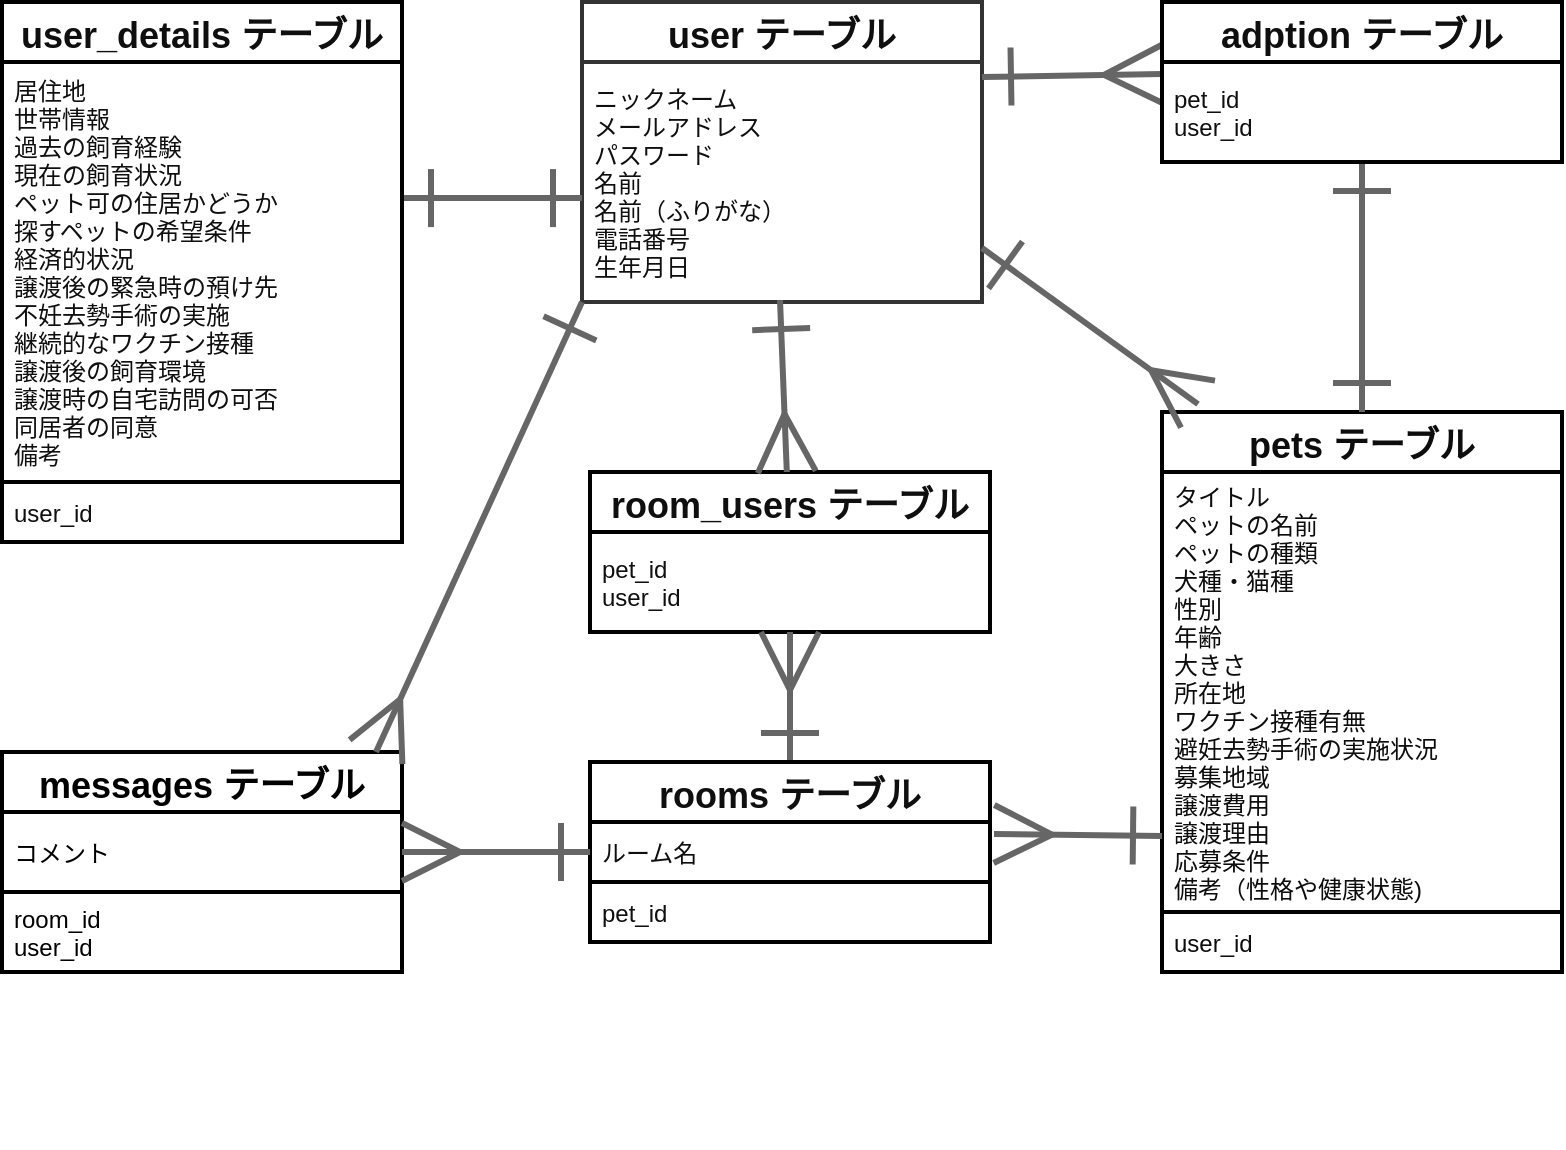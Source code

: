 <mxfile>
    <diagram id="DGppgrTtbLY9L6xU3UOf" name="ページ1">
        <mxGraphModel dx="454" dy="680" grid="1" gridSize="10" guides="1" tooltips="1" connect="1" arrows="1" fold="1" page="1" pageScale="1" pageWidth="827" pageHeight="1169" math="0" shadow="0">
            <root>
                <mxCell id="0"/>
                <mxCell id="1" parent="0"/>
                <mxCell id="2" value="user テーブル" style="swimlane;fontStyle=1;childLayout=stackLayout;horizontal=1;startSize=30;horizontalStack=0;resizeParent=1;resizeParentMax=0;resizeLast=0;collapsible=1;marginBottom=0;align=center;fontSize=18;strokeWidth=2;fillColor=#FFFFFF;strokeColor=#333333;fontColor=#0F0F0F;" parent="1" vertex="1">
                    <mxGeometry x="310" y="240" width="200" height="150" as="geometry">
                        <mxRectangle x="40" y="140" width="60" height="30" as="alternateBounds"/>
                    </mxGeometry>
                </mxCell>
                <mxCell id="3" value="ニックネーム&#10;メールアドレス&#10;パスワード&#10;名前&#10;名前（ふりがな）&#10;電話番号&#10;生年月日" style="text;spacingLeft=4;spacingRight=4;overflow=hidden;rotatable=0;points=[[0,0.5],[1,0.5]];portConstraint=eastwest;fontSize=12;verticalAlign=middle;fontStyle=0;strokeWidth=2;fillColor=#FFFFFF;strokeColor=#333333;fontColor=#0F0F0F;" parent="2" vertex="1">
                    <mxGeometry y="30" width="200" height="120" as="geometry"/>
                </mxCell>
                <mxCell id="9" value="pets テーブル" style="swimlane;fontStyle=1;childLayout=stackLayout;horizontal=1;startSize=30;horizontalStack=0;resizeParent=1;resizeParentMax=0;resizeLast=0;collapsible=1;marginBottom=0;align=center;fontSize=18;strokeWidth=2;strokeColor=#000000;fontColor=#0D0D0D;fillColor=#FFFFFF;" parent="1" vertex="1">
                    <mxGeometry x="600" y="445" width="200" height="280" as="geometry">
                        <mxRectangle x="40" y="140" width="60" height="30" as="alternateBounds"/>
                    </mxGeometry>
                </mxCell>
                <mxCell id="10" value="タイトル&#10;ペットの名前&#10;ペットの種類&#10;犬種・猫種&#10;性別&#10;年齢&#10;大きさ&#10;所在地&#10;ワクチン接種有無&#10;避妊去勢手術の実施状況&#10;募集地域&#10;譲渡費用&#10;譲渡理由&#10;応募条件&#10;備考（性格や健康状態)" style="text;spacingLeft=4;spacingRight=4;overflow=hidden;rotatable=0;points=[[0,0.5],[1,0.5]];portConstraint=eastwest;fontSize=12;verticalAlign=middle;fontStyle=0;strokeWidth=2;strokeColor=#000000;fontColor=#0D0D0D;fillColor=#FFFFFF;" parent="9" vertex="1">
                    <mxGeometry y="30" width="200" height="220" as="geometry"/>
                </mxCell>
                <mxCell id="11" value="user_id" style="text;spacingLeft=4;spacingRight=4;overflow=hidden;rotatable=0;points=[[0,0.5],[1,0.5]];portConstraint=eastwest;fontSize=12;verticalAlign=middle;strokeWidth=2;strokeColor=#000000;fontColor=#0D0D0D;fillColor=#FFFFFF;" parent="9" vertex="1">
                    <mxGeometry y="250" width="200" height="30" as="geometry"/>
                </mxCell>
                <mxCell id="12" value="messages テーブル" style="swimlane;fontStyle=1;childLayout=stackLayout;horizontal=1;startSize=30;horizontalStack=0;resizeParent=1;resizeParentMax=0;resizeLast=0;collapsible=1;marginBottom=0;align=center;fontSize=18;strokeWidth=2;strokeColor=#000000;fillColor=#FFFFFF;fontColor=#000000;" parent="1" vertex="1">
                    <mxGeometry x="20" y="615" width="200" height="110" as="geometry">
                        <mxRectangle x="40" y="140" width="60" height="30" as="alternateBounds"/>
                    </mxGeometry>
                </mxCell>
                <mxCell id="13" value="コメント" style="text;spacingLeft=4;spacingRight=4;overflow=hidden;rotatable=0;points=[[0,0.5],[1,0.5]];portConstraint=eastwest;fontSize=12;verticalAlign=middle;fontStyle=0;strokeWidth=2;strokeColor=#000000;fillColor=#FFFFFF;fontColor=#000000;" parent="12" vertex="1">
                    <mxGeometry y="30" width="200" height="40" as="geometry"/>
                </mxCell>
                <mxCell id="14" value="room_id&#10;user_id" style="text;spacingLeft=4;spacingRight=4;overflow=hidden;rotatable=0;points=[[0,0.5],[1,0.5]];portConstraint=eastwest;fontSize=12;verticalAlign=middle;strokeWidth=2;strokeColor=#000000;fillColor=#FFFFFF;fontColor=#000000;" parent="12" vertex="1">
                    <mxGeometry y="70" width="200" height="40" as="geometry"/>
                </mxCell>
                <mxCell id="32" value="room_users テーブル" style="swimlane;fontStyle=1;childLayout=stackLayout;horizontal=1;startSize=30;horizontalStack=0;resizeParent=1;resizeParentMax=0;resizeLast=0;collapsible=1;marginBottom=0;align=center;fontSize=18;strokeWidth=2;strokeColor=#000000;fontColor=#0F0F0F;fillColor=#FFFFFF;" parent="1" vertex="1">
                    <mxGeometry x="314" y="475" width="200" height="80" as="geometry">
                        <mxRectangle x="40" y="140" width="60" height="30" as="alternateBounds"/>
                    </mxGeometry>
                </mxCell>
                <mxCell id="33" value="pet_id&#10;user_id" style="text;spacingLeft=4;spacingRight=4;overflow=hidden;rotatable=0;points=[[0,0.5],[1,0.5]];portConstraint=eastwest;fontSize=12;verticalAlign=middle;fontStyle=0;strokeWidth=2;strokeColor=#000000;fontColor=#0F0F0F;fillColor=#FFFFFF;" parent="32" vertex="1">
                    <mxGeometry y="30" width="200" height="50" as="geometry"/>
                </mxCell>
                <mxCell id="41" value="" style="endArrow=ERone;html=1;endSize=25;strokeWidth=3;startSize=25;startArrow=ERone;startFill=0;endFill=0;exitX=1;exitY=0.324;exitDx=0;exitDy=0;exitPerimeter=0;entryX=0;entryY=0.567;entryDx=0;entryDy=0;entryPerimeter=0;fillColor=#f5f5f5;strokeColor=#666666;" parent="1" source="16" target="3" edge="1">
                    <mxGeometry width="50" height="50" relative="1" as="geometry">
                        <mxPoint x="134" y="513" as="sourcePoint"/>
                        <mxPoint x="25" y="365" as="targetPoint"/>
                    </mxGeometry>
                </mxCell>
                <mxCell id="49" value="" style="endArrow=ERmany;html=1;endSize=25;strokeWidth=3;startSize=25;startArrow=ERone;startFill=0;endFill=0;exitX=1;exitY=0.775;exitDx=0;exitDy=0;exitPerimeter=0;entryX=0.09;entryY=-0.014;entryDx=0;entryDy=0;entryPerimeter=0;fillColor=#f5f5f5;strokeColor=#666666;" edge="1" parent="1" source="3" target="9">
                    <mxGeometry width="50" height="50" relative="1" as="geometry">
                        <mxPoint x="354" y="437.0" as="sourcePoint"/>
                        <mxPoint x="414" y="437.0" as="targetPoint"/>
                    </mxGeometry>
                </mxCell>
                <mxCell id="50" value="" style="endArrow=ERmany;html=1;endSize=25;strokeWidth=3;startSize=25;startArrow=ERone;startFill=0;endFill=0;exitX=0.495;exitY=0.992;exitDx=0;exitDy=0;exitPerimeter=0;fillColor=#f5f5f5;strokeColor=#666666;" edge="1" parent="1" source="3" target="32">
                    <mxGeometry width="50" height="50" relative="1" as="geometry">
                        <mxPoint x="440" y="250" as="sourcePoint"/>
                        <mxPoint x="510" y="397" as="targetPoint"/>
                    </mxGeometry>
                </mxCell>
                <mxCell id="51" value="" style="endArrow=ERmany;html=1;endSize=25;strokeWidth=3;startSize=25;startArrow=ERone;startFill=0;endFill=0;exitX=0.5;exitY=0;exitDx=0;exitDy=0;entryX=0.5;entryY=1;entryDx=0;entryDy=0;fillColor=#f5f5f5;strokeColor=#666666;" edge="1" parent="1" source="29" target="32">
                    <mxGeometry width="50" height="50" relative="1" as="geometry">
                        <mxPoint x="609.5" y="387" as="sourcePoint"/>
                        <mxPoint x="643" y="348" as="targetPoint"/>
                    </mxGeometry>
                </mxCell>
                <mxCell id="52" value="" style="endArrow=ERmany;html=1;endSize=25;strokeWidth=3;startSize=25;startArrow=ERone;startFill=0;endFill=0;entryX=0;entryY=0.12;entryDx=0;entryDy=0;exitX=1;exitY=0.25;exitDx=0;exitDy=0;entryPerimeter=0;fillColor=#f5f5f5;strokeColor=#666666;" edge="1" parent="1" source="2" target="35">
                    <mxGeometry width="50" height="50" relative="1" as="geometry">
                        <mxPoint x="440" y="246" as="sourcePoint"/>
                        <mxPoint x="521" y="210" as="targetPoint"/>
                    </mxGeometry>
                </mxCell>
                <mxCell id="53" value="" style="endArrow=ERmany;html=1;endSize=25;strokeWidth=3;startSize=25;startArrow=ERone;startFill=0;endFill=0;exitX=0;exitY=1;exitDx=0;exitDy=0;entryX=0.935;entryY=0;entryDx=0;entryDy=0;entryPerimeter=0;fillColor=#f5f5f5;strokeColor=#666666;" edge="1" parent="1" source="2" target="12">
                    <mxGeometry width="50" height="50" relative="1" as="geometry">
                        <mxPoint x="310" y="247" as="sourcePoint"/>
                        <mxPoint x="200" y="549" as="targetPoint"/>
                    </mxGeometry>
                </mxCell>
                <mxCell id="55" value="" style="endArrow=ERone;html=1;endSize=25;strokeWidth=3;startSize=25;startArrow=ERone;startFill=0;endFill=0;exitX=0.5;exitY=0;exitDx=0;exitDy=0;fillColor=#f5f5f5;strokeColor=#666666;" edge="1" parent="1" source="9" target="35">
                    <mxGeometry width="50" height="50" relative="1" as="geometry">
                        <mxPoint x="460" y="570" as="sourcePoint"/>
                        <mxPoint x="530" y="580" as="targetPoint"/>
                    </mxGeometry>
                </mxCell>
                <mxCell id="34" value="adption テーブル" style="swimlane;fontStyle=1;childLayout=stackLayout;horizontal=1;startSize=30;horizontalStack=0;resizeParent=1;resizeParentMax=0;resizeLast=0;collapsible=1;marginBottom=0;align=center;fontSize=18;strokeWidth=2;strokeColor=#000000;fontColor=#0F0F0F;fillColor=#FFFFFF;" parent="1" vertex="1">
                    <mxGeometry x="600" y="240" width="200" height="80" as="geometry">
                        <mxRectangle x="40" y="140" width="60" height="30" as="alternateBounds"/>
                    </mxGeometry>
                </mxCell>
                <mxCell id="35" value="pet_id&#10;user_id" style="text;spacingLeft=4;spacingRight=4;overflow=hidden;rotatable=0;points=[[0,0.5],[1,0.5]];portConstraint=eastwest;fontSize=12;verticalAlign=middle;fontStyle=0;strokeWidth=2;strokeColor=#000000;fontColor=#0F0F0F;fillColor=#FFFFFF;" parent="34" vertex="1">
                    <mxGeometry y="30" width="200" height="50" as="geometry"/>
                </mxCell>
                <mxCell id="56" value="" style="endArrow=ERmany;html=1;endSize=25;strokeWidth=3;startSize=25;startArrow=ERone;startFill=0;endFill=0;exitX=0;exitY=0.827;exitDx=0;exitDy=0;entryX=1.01;entryY=0.2;entryDx=0;entryDy=0;entryPerimeter=0;exitPerimeter=0;fillColor=#f5f5f5;strokeColor=#666666;" edge="1" parent="1" source="10" target="30">
                    <mxGeometry width="50" height="50" relative="1" as="geometry">
                        <mxPoint x="480.18" y="560" as="sourcePoint"/>
                        <mxPoint x="449.996" y="683" as="targetPoint"/>
                    </mxGeometry>
                </mxCell>
                <mxCell id="48" value="" style="group" vertex="1" connectable="0" parent="1">
                    <mxGeometry x="314" y="620" width="200" height="193" as="geometry"/>
                </mxCell>
                <mxCell id="29" value="rooms テーブル" style="swimlane;fontStyle=1;childLayout=stackLayout;horizontal=1;startSize=30;horizontalStack=0;resizeParent=1;resizeParentMax=0;resizeLast=0;collapsible=1;marginBottom=0;align=center;fontSize=18;strokeWidth=2;strokeColor=#000000;fontColor=#0F0F0F;fillColor=#FFFFFF;" parent="48" vertex="1">
                    <mxGeometry width="200" height="60" as="geometry">
                        <mxRectangle x="40" y="140" width="60" height="30" as="alternateBounds"/>
                    </mxGeometry>
                </mxCell>
                <mxCell id="30" value="ルーム名" style="text;spacingLeft=4;spacingRight=4;overflow=hidden;rotatable=0;points=[[0,0.5],[1,0.5]];portConstraint=eastwest;fontSize=12;verticalAlign=middle;fontStyle=0;strokeWidth=2;strokeColor=#000000;fontColor=#0F0F0F;fillColor=#FFFFFF;" parent="29" vertex="1">
                    <mxGeometry y="30" width="200" height="30" as="geometry"/>
                </mxCell>
                <mxCell id="47" value="pet_id" style="text;spacingLeft=4;spacingRight=4;overflow=hidden;rotatable=0;points=[[0,0.5],[1,0.5]];portConstraint=eastwest;fontSize=12;verticalAlign=middle;fontStyle=0;strokeWidth=2;strokeColor=#000000;fontColor=#0F0F0F;fillColor=#FFFFFF;" vertex="1" parent="48">
                    <mxGeometry y="60" width="200" height="30" as="geometry"/>
                </mxCell>
                <mxCell id="57" value="" style="endArrow=ERmany;html=1;endSize=25;strokeWidth=3;startSize=25;startArrow=ERone;startFill=0;endFill=0;exitX=0;exitY=0.75;exitDx=0;exitDy=0;entryX=1;entryY=0.5;entryDx=0;entryDy=0;fillColor=#f5f5f5;strokeColor=#666666;" edge="1" parent="1" source="29" target="13">
                    <mxGeometry width="50" height="50" relative="1" as="geometry">
                        <mxPoint x="160" y="777" as="sourcePoint"/>
                        <mxPoint x="227" y="696" as="targetPoint"/>
                    </mxGeometry>
                </mxCell>
                <mxCell id="58" value="" style="group" vertex="1" connectable="0" parent="1">
                    <mxGeometry x="20" y="240" width="200" height="270" as="geometry"/>
                </mxCell>
                <mxCell id="15" value="user_details テーブル" style="swimlane;fontStyle=1;childLayout=stackLayout;horizontal=1;startSize=30;horizontalStack=0;resizeParent=1;resizeParentMax=0;resizeLast=0;collapsible=1;marginBottom=0;align=center;fontSize=18;strokeWidth=2;strokeColor=#000000;fontColor=#0F0F0F;fillColor=#FFFFFF;" parent="58" vertex="1">
                    <mxGeometry width="200" height="240" as="geometry">
                        <mxRectangle x="40" y="140" width="60" height="30" as="alternateBounds"/>
                    </mxGeometry>
                </mxCell>
                <mxCell id="16" value="居住地&#10;世帯情報&#10;過去の飼育経験&#10;現在の飼育状況&#10;ペット可の住居かどうか&#10;探すペットの希望条件&#10;経済的状況&#10;譲渡後の緊急時の預け先&#10;不妊去勢手術の実施&#10;継続的なワクチン接種&#10;譲渡後の飼育環境&#10;譲渡時の自宅訪問の可否&#10;同居者の同意&#10;備考" style="text;spacingLeft=4;spacingRight=4;overflow=hidden;rotatable=0;points=[[0,0.5],[1,0.5]];portConstraint=eastwest;fontSize=12;verticalAlign=middle;fontStyle=0;strokeWidth=2;strokeColor=#000000;fontColor=#0F0F0F;fillColor=#FFFFFF;" parent="15" vertex="1">
                    <mxGeometry y="30" width="200" height="210" as="geometry"/>
                </mxCell>
                <mxCell id="42" value="user_id" style="text;spacingLeft=4;spacingRight=4;overflow=hidden;rotatable=0;points=[[0,0.5],[1,0.5]];portConstraint=eastwest;fontSize=12;verticalAlign=middle;fontStyle=0;strokeWidth=2;strokeColor=#000000;fontColor=#0F0F0F;fillColor=#FFFFFF;" vertex="1" parent="58">
                    <mxGeometry y="240" width="200" height="30" as="geometry"/>
                </mxCell>
            </root>
        </mxGraphModel>
    </diagram>
</mxfile>